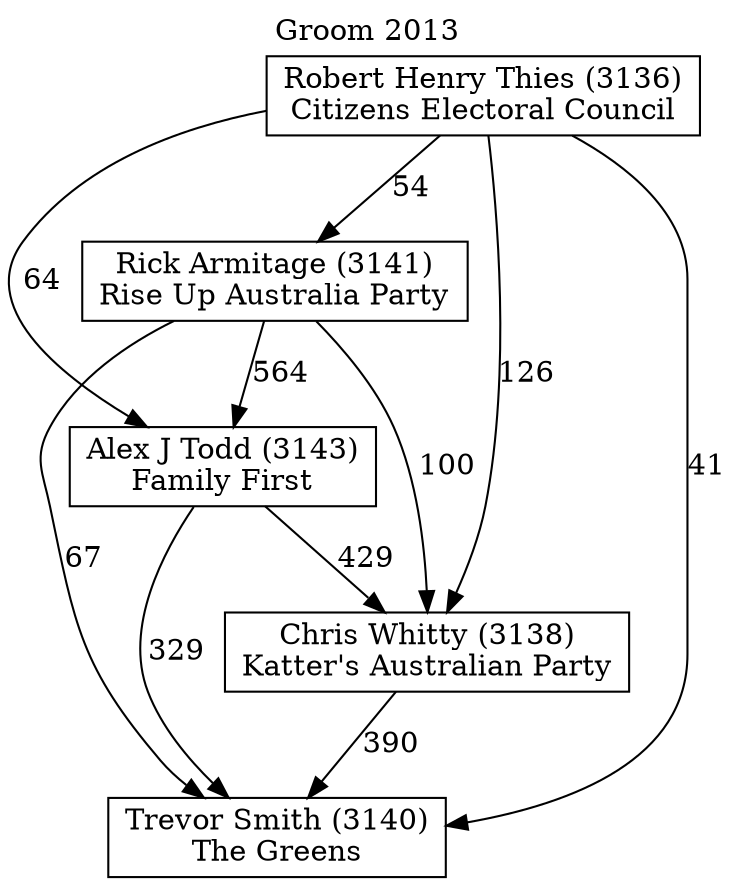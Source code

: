 // House preference flow
digraph "Trevor Smith (3140)_Groom_2013" {
	graph [label="Groom 2013" labelloc=t mclimit=10]
	node [shape=box]
	"Alex J Todd (3143)" [label="Alex J Todd (3143)
Family First"]
	"Chris Whitty (3138)" [label="Chris Whitty (3138)
Katter's Australian Party"]
	"Rick Armitage (3141)" [label="Rick Armitage (3141)
Rise Up Australia Party"]
	"Robert Henry Thies (3136)" [label="Robert Henry Thies (3136)
Citizens Electoral Council"]
	"Trevor Smith (3140)" [label="Trevor Smith (3140)
The Greens"]
	"Alex J Todd (3143)" -> "Chris Whitty (3138)" [label=429]
	"Alex J Todd (3143)" -> "Trevor Smith (3140)" [label=329]
	"Chris Whitty (3138)" -> "Trevor Smith (3140)" [label=390]
	"Rick Armitage (3141)" -> "Alex J Todd (3143)" [label=564]
	"Rick Armitage (3141)" -> "Chris Whitty (3138)" [label=100]
	"Rick Armitage (3141)" -> "Trevor Smith (3140)" [label=67]
	"Robert Henry Thies (3136)" -> "Alex J Todd (3143)" [label=64]
	"Robert Henry Thies (3136)" -> "Chris Whitty (3138)" [label=126]
	"Robert Henry Thies (3136)" -> "Rick Armitage (3141)" [label=54]
	"Robert Henry Thies (3136)" -> "Trevor Smith (3140)" [label=41]
}
